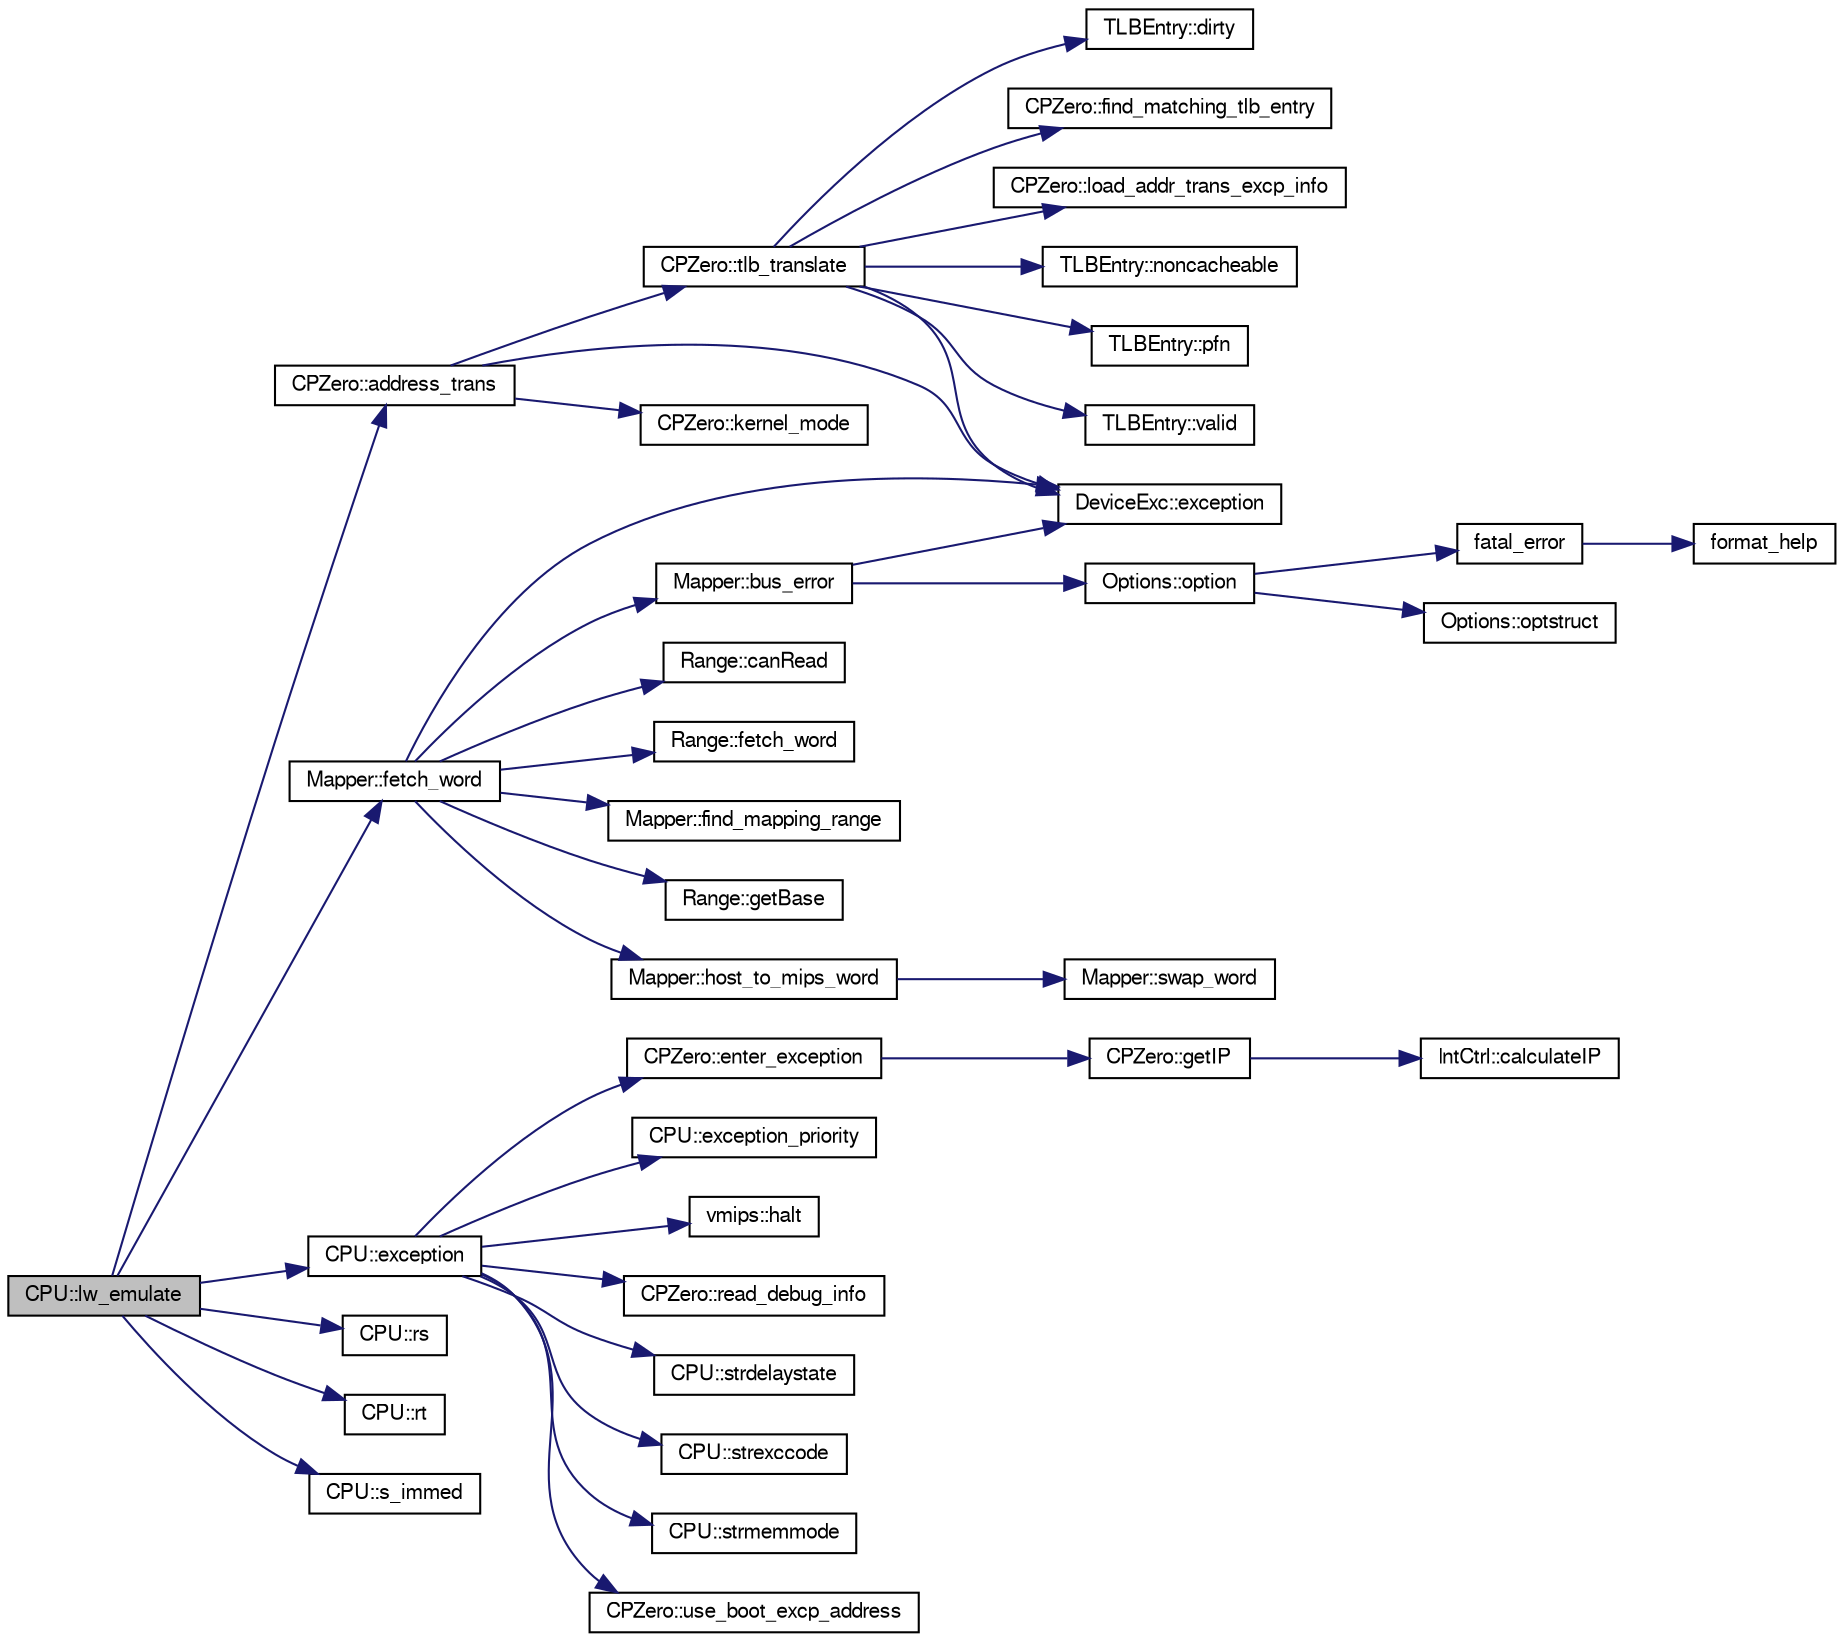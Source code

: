digraph G
{
  edge [fontname="FreeSans",fontsize="10",labelfontname="FreeSans",labelfontsize="10"];
  node [fontname="FreeSans",fontsize="10",shape=record];
  rankdir=LR;
  Node1 [label="CPU::lw_emulate",height=0.2,width=0.4,color="black", fillcolor="grey75", style="filled" fontcolor="black"];
  Node1 -> Node2 [color="midnightblue",fontsize="10",style="solid"];
  Node2 [label="CPZero::address_trans",height=0.2,width=0.4,color="black", fillcolor="white", style="filled",URL="$classCPZero.html#a68d1b7345c9504dd6c3558167bf2f7fd"];
  Node2 -> Node3 [color="midnightblue",fontsize="10",style="solid"];
  Node3 [label="DeviceExc::exception",height=0.2,width=0.4,color="black", fillcolor="white", style="filled",URL="$classDeviceExc.html#adfa40efde878b6499d3ffc66b4fa7166"];
  Node2 -> Node4 [color="midnightblue",fontsize="10",style="solid"];
  Node4 [label="CPZero::kernel_mode",height=0.2,width=0.4,color="black", fillcolor="white", style="filled",URL="$classCPZero.html#af131af311e01ce76b5c17afcd586e639"];
  Node2 -> Node5 [color="midnightblue",fontsize="10",style="solid"];
  Node5 [label="CPZero::tlb_translate",height=0.2,width=0.4,color="black", fillcolor="white", style="filled",URL="$classCPZero.html#a81f4cfa4781876899b564f97c5c557ba"];
  Node5 -> Node6 [color="midnightblue",fontsize="10",style="solid"];
  Node6 [label="TLBEntry::dirty",height=0.2,width=0.4,color="black", fillcolor="white", style="filled",URL="$classTLBEntry.html#a035428d115899db13cad9ae4a0bd19d6"];
  Node5 -> Node3 [color="midnightblue",fontsize="10",style="solid"];
  Node5 -> Node7 [color="midnightblue",fontsize="10",style="solid"];
  Node7 [label="CPZero::find_matching_tlb_entry",height=0.2,width=0.4,color="black", fillcolor="white", style="filled",URL="$classCPZero.html#a9f53d15fe738a0af7fb3a0a26f7555ac"];
  Node5 -> Node8 [color="midnightblue",fontsize="10",style="solid"];
  Node8 [label="CPZero::load_addr_trans_excp_info",height=0.2,width=0.4,color="black", fillcolor="white", style="filled",URL="$classCPZero.html#a896cbc984ab751f8e4609ed3d5a3d76b"];
  Node5 -> Node9 [color="midnightblue",fontsize="10",style="solid"];
  Node9 [label="TLBEntry::noncacheable",height=0.2,width=0.4,color="black", fillcolor="white", style="filled",URL="$classTLBEntry.html#ac2a92150e0568daa9810e624d39a235b"];
  Node5 -> Node10 [color="midnightblue",fontsize="10",style="solid"];
  Node10 [label="TLBEntry::pfn",height=0.2,width=0.4,color="black", fillcolor="white", style="filled",URL="$classTLBEntry.html#a4595566739ea73c5b89a1bb9a8b472fc"];
  Node5 -> Node11 [color="midnightblue",fontsize="10",style="solid"];
  Node11 [label="TLBEntry::valid",height=0.2,width=0.4,color="black", fillcolor="white", style="filled",URL="$classTLBEntry.html#a29878217888278dbe3bc4ab3abbf081e"];
  Node1 -> Node12 [color="midnightblue",fontsize="10",style="solid"];
  Node12 [label="CPU::exception",height=0.2,width=0.4,color="black", fillcolor="white", style="filled",URL="$classCPU.html#a585862b2d962819486be215064fce20e"];
  Node12 -> Node13 [color="midnightblue",fontsize="10",style="solid"];
  Node13 [label="CPZero::enter_exception",height=0.2,width=0.4,color="black", fillcolor="white", style="filled",URL="$classCPZero.html#a578fcf97eaf38f17b7fbaf39ccb8c517"];
  Node13 -> Node14 [color="midnightblue",fontsize="10",style="solid"];
  Node14 [label="CPZero::getIP",height=0.2,width=0.4,color="black", fillcolor="white", style="filled",URL="$classCPZero.html#a0559fd806b37245e515fef89ac44284d"];
  Node14 -> Node15 [color="midnightblue",fontsize="10",style="solid"];
  Node15 [label="IntCtrl::calculateIP",height=0.2,width=0.4,color="black", fillcolor="white", style="filled",URL="$classIntCtrl.html#a62f4eae5fbfd7c96852003b02f95c69c"];
  Node12 -> Node16 [color="midnightblue",fontsize="10",style="solid"];
  Node16 [label="CPU::exception_priority",height=0.2,width=0.4,color="black", fillcolor="white", style="filled",URL="$classCPU.html#a3f626e9294073c7863592d0dc701556e"];
  Node12 -> Node17 [color="midnightblue",fontsize="10",style="solid"];
  Node17 [label="vmips::halt",height=0.2,width=0.4,color="black", fillcolor="white", style="filled",URL="$classvmips.html#a59555b31b9b80731838b73a9fb6d9166"];
  Node12 -> Node18 [color="midnightblue",fontsize="10",style="solid"];
  Node18 [label="CPZero::read_debug_info",height=0.2,width=0.4,color="black", fillcolor="white", style="filled",URL="$classCPZero.html#a57001ba4feae636ec47c8b6593e00e74"];
  Node12 -> Node19 [color="midnightblue",fontsize="10",style="solid"];
  Node19 [label="CPU::strdelaystate",height=0.2,width=0.4,color="black", fillcolor="white", style="filled",URL="$classCPU.html#a7849dd448a89f9a7ca3f247ed2b9d757"];
  Node12 -> Node20 [color="midnightblue",fontsize="10",style="solid"];
  Node20 [label="CPU::strexccode",height=0.2,width=0.4,color="black", fillcolor="white", style="filled",URL="$classCPU.html#acff6e2d8359b7ebea9153ea30b6c7596"];
  Node12 -> Node21 [color="midnightblue",fontsize="10",style="solid"];
  Node21 [label="CPU::strmemmode",height=0.2,width=0.4,color="black", fillcolor="white", style="filled",URL="$classCPU.html#a5cc22e9cb5a61f8d0c2b226883974e15"];
  Node12 -> Node22 [color="midnightblue",fontsize="10",style="solid"];
  Node22 [label="CPZero::use_boot_excp_address",height=0.2,width=0.4,color="black", fillcolor="white", style="filled",URL="$classCPZero.html#a92925ab954e16699c7cf01b934487927"];
  Node1 -> Node23 [color="midnightblue",fontsize="10",style="solid"];
  Node23 [label="Mapper::fetch_word",height=0.2,width=0.4,color="black", fillcolor="white", style="filled",URL="$classMapper.html#a4633b1f7ac51dfac73feff2fc4cc24e9"];
  Node23 -> Node24 [color="midnightblue",fontsize="10",style="solid"];
  Node24 [label="Mapper::bus_error",height=0.2,width=0.4,color="black", fillcolor="white", style="filled",URL="$classMapper.html#a79b29cfdb440f48772303d66c8f33ad1"];
  Node24 -> Node3 [color="midnightblue",fontsize="10",style="solid"];
  Node24 -> Node25 [color="midnightblue",fontsize="10",style="solid"];
  Node25 [label="Options::option",height=0.2,width=0.4,color="black", fillcolor="white", style="filled",URL="$classOptions.html#a3a535c4c76588d00f62c9817bc0ff63b"];
  Node25 -> Node26 [color="midnightblue",fontsize="10",style="solid"];
  Node26 [label="fatal_error",height=0.2,width=0.4,color="black", fillcolor="white", style="filled",URL="$error_8cc.html#ab5b64997b285ceb84915e7f321b4db20"];
  Node26 -> Node27 [color="midnightblue",fontsize="10",style="solid"];
  Node27 [label="format_help",height=0.2,width=0.4,color="black", fillcolor="white", style="filled",URL="$error_8cc.html#aa182c84a77010100b5b8a15b1ff22e70"];
  Node25 -> Node28 [color="midnightblue",fontsize="10",style="solid"];
  Node28 [label="Options::optstruct",height=0.2,width=0.4,color="black", fillcolor="white", style="filled",URL="$classOptions.html#a4a9be4a96d5b12a8abb469fef02af7ee"];
  Node23 -> Node29 [color="midnightblue",fontsize="10",style="solid"];
  Node29 [label="Range::canRead",height=0.2,width=0.4,color="black", fillcolor="white", style="filled",URL="$classRange.html#a14cad9824900aba8bea2da530e365062"];
  Node23 -> Node3 [color="midnightblue",fontsize="10",style="solid"];
  Node23 -> Node30 [color="midnightblue",fontsize="10",style="solid"];
  Node30 [label="Range::fetch_word",height=0.2,width=0.4,color="black", fillcolor="white", style="filled",URL="$classRange.html#a28e79e890739dd67a6c23bf0f7c02af9"];
  Node23 -> Node31 [color="midnightblue",fontsize="10",style="solid"];
  Node31 [label="Mapper::find_mapping_range",height=0.2,width=0.4,color="black", fillcolor="white", style="filled",URL="$classMapper.html#af8ef34c52d4c0fdf5f5e7c12587cf455"];
  Node23 -> Node32 [color="midnightblue",fontsize="10",style="solid"];
  Node32 [label="Range::getBase",height=0.2,width=0.4,color="black", fillcolor="white", style="filled",URL="$classRange.html#ab4b6e3925cd4559eb8879deed47cb806"];
  Node23 -> Node33 [color="midnightblue",fontsize="10",style="solid"];
  Node33 [label="Mapper::host_to_mips_word",height=0.2,width=0.4,color="black", fillcolor="white", style="filled",URL="$classMapper.html#ab63092a89802fab46fe3c4e2191e76fd"];
  Node33 -> Node34 [color="midnightblue",fontsize="10",style="solid"];
  Node34 [label="Mapper::swap_word",height=0.2,width=0.4,color="black", fillcolor="white", style="filled",URL="$classMapper.html#aad996f69d0a2aca785f5a8e9440789be"];
  Node1 -> Node35 [color="midnightblue",fontsize="10",style="solid"];
  Node35 [label="CPU::rs",height=0.2,width=0.4,color="black", fillcolor="white", style="filled",URL="$classCPU.html#a6a41d0dbc478e502ef7cb599e52a17cc"];
  Node1 -> Node36 [color="midnightblue",fontsize="10",style="solid"];
  Node36 [label="CPU::rt",height=0.2,width=0.4,color="black", fillcolor="white", style="filled",URL="$classCPU.html#a9697aa735fc4033872a5a6702e6fb60b"];
  Node1 -> Node37 [color="midnightblue",fontsize="10",style="solid"];
  Node37 [label="CPU::s_immed",height=0.2,width=0.4,color="black", fillcolor="white", style="filled",URL="$classCPU.html#a20fac2a174c994dc0e85e3896fab07f7"];
}
